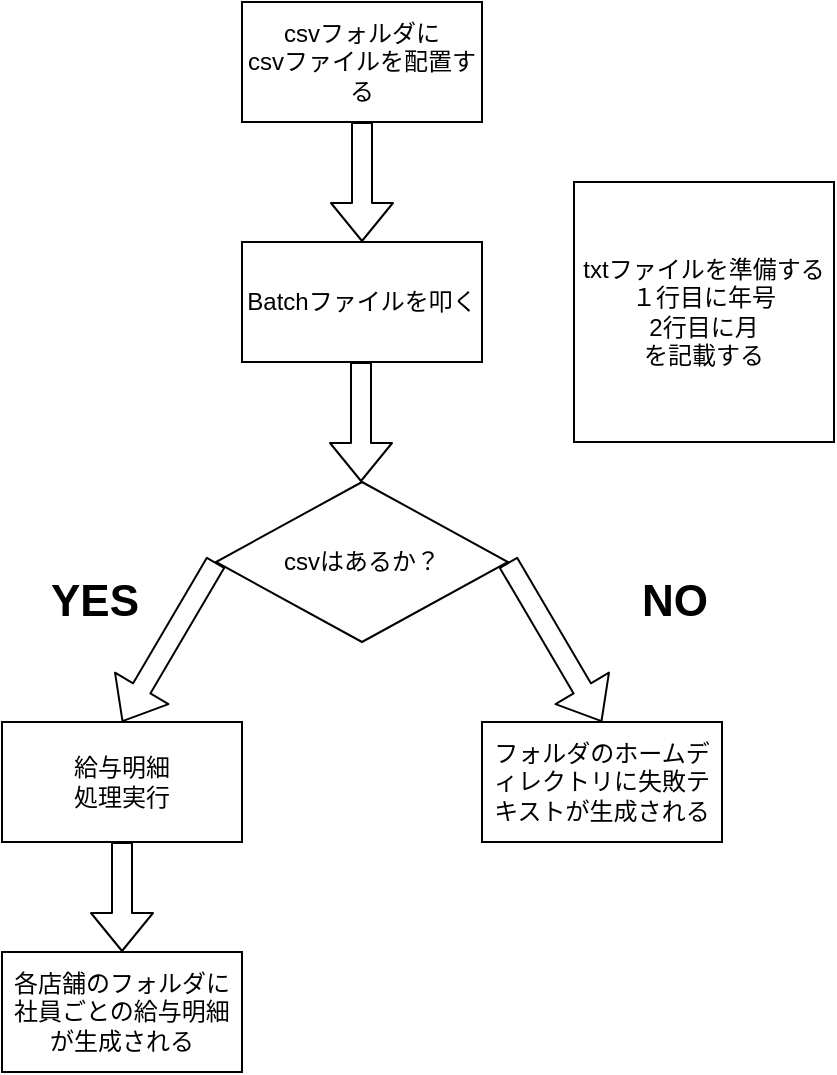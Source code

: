 <mxfile version="13.1.3">
    <diagram id="6hGFLwfOUW9BJ-s0fimq" name="Page-1">
        <mxGraphModel dx="727" dy="680" grid="1" gridSize="10" guides="1" tooltips="1" connect="1" arrows="1" fold="1" page="1" pageScale="1" pageWidth="827" pageHeight="1169" math="0" shadow="0">
            <root>
                <mxCell id="0"/>
                <mxCell id="1" parent="0"/>
                <mxCell id="2" value="csvフォルダに&lt;br&gt;csvファイルを配置する" style="rounded=0;whiteSpace=wrap;html=1;" parent="1" vertex="1">
                    <mxGeometry x="294" y="50" width="120" height="60" as="geometry"/>
                </mxCell>
                <mxCell id="3" value="Batchファイルを叩く" style="rounded=0;whiteSpace=wrap;html=1;" parent="1" vertex="1">
                    <mxGeometry x="294" y="170" width="120" height="60" as="geometry"/>
                </mxCell>
                <mxCell id="5" value="" style="shape=flexArrow;endArrow=classic;html=1;exitX=0.5;exitY=1;exitDx=0;exitDy=0;" parent="1" source="2" target="3" edge="1">
                    <mxGeometry width="50" height="50" relative="1" as="geometry">
                        <mxPoint x="390" y="370" as="sourcePoint"/>
                        <mxPoint x="440" y="320" as="targetPoint"/>
                    </mxGeometry>
                </mxCell>
                <mxCell id="6" value="給与明細&lt;br&gt;処理実行" style="rounded=0;whiteSpace=wrap;html=1;" parent="1" vertex="1">
                    <mxGeometry x="174" y="410" width="120" height="60" as="geometry"/>
                </mxCell>
                <mxCell id="7" value="" style="shape=flexArrow;endArrow=classic;html=1;exitX=0.5;exitY=1;exitDx=0;exitDy=0;" parent="1" edge="1">
                    <mxGeometry width="50" height="50" relative="1" as="geometry">
                        <mxPoint x="353.5" y="230" as="sourcePoint"/>
                        <mxPoint x="353.5" y="290" as="targetPoint"/>
                    </mxGeometry>
                </mxCell>
                <mxCell id="9" value="各店舗のフォルダに社員ごとの給与明細が生成される" style="rounded=0;whiteSpace=wrap;html=1;" parent="1" vertex="1">
                    <mxGeometry x="174" y="525" width="120" height="60" as="geometry"/>
                </mxCell>
                <mxCell id="11" value="csvはあるか？" style="rhombus;whiteSpace=wrap;html=1;" parent="1" vertex="1">
                    <mxGeometry x="281" y="290" width="146" height="80" as="geometry"/>
                </mxCell>
                <mxCell id="12" value="" style="shape=flexArrow;endArrow=classic;html=1;exitX=0;exitY=0.5;exitDx=0;exitDy=0;entryX=0.5;entryY=0;entryDx=0;entryDy=0;" parent="1" source="11" target="6" edge="1">
                    <mxGeometry width="50" height="50" relative="1" as="geometry">
                        <mxPoint x="390" y="370" as="sourcePoint"/>
                        <mxPoint x="440" y="320" as="targetPoint"/>
                    </mxGeometry>
                </mxCell>
                <mxCell id="13" value="&lt;b&gt;&lt;font style=&quot;font-size: 22px&quot;&gt;YES&lt;/font&gt;&lt;/b&gt;" style="text;html=1;align=center;verticalAlign=middle;resizable=0;points=[];autosize=1;" parent="1" vertex="1">
                    <mxGeometry x="190" y="340" width="60" height="20" as="geometry"/>
                </mxCell>
                <mxCell id="14" value="フォルダのホームディレクトリに失敗テキストが生成される" style="rounded=0;whiteSpace=wrap;html=1;" parent="1" vertex="1">
                    <mxGeometry x="414" y="410" width="120" height="60" as="geometry"/>
                </mxCell>
                <mxCell id="15" value="" style="shape=flexArrow;endArrow=classic;html=1;exitX=1;exitY=0.5;exitDx=0;exitDy=0;entryX=0.5;entryY=0;entryDx=0;entryDy=0;" parent="1" source="11" target="14" edge="1">
                    <mxGeometry width="50" height="50" relative="1" as="geometry">
                        <mxPoint x="291" y="340" as="sourcePoint"/>
                        <mxPoint x="244" y="420" as="targetPoint"/>
                    </mxGeometry>
                </mxCell>
                <mxCell id="16" value="&lt;span style=&quot;font-size: 22px&quot;&gt;&lt;b&gt;NO&lt;/b&gt;&lt;/span&gt;" style="text;html=1;align=center;verticalAlign=middle;resizable=0;points=[];autosize=1;" parent="1" vertex="1">
                    <mxGeometry x="485" y="340" width="50" height="20" as="geometry"/>
                </mxCell>
                <mxCell id="18" value="" style="shape=flexArrow;endArrow=classic;html=1;exitX=0.5;exitY=1;exitDx=0;exitDy=0;entryX=0.5;entryY=0;entryDx=0;entryDy=0;" parent="1" source="6" target="9" edge="1">
                    <mxGeometry width="50" height="50" relative="1" as="geometry">
                        <mxPoint x="390" y="370" as="sourcePoint"/>
                        <mxPoint x="440" y="320" as="targetPoint"/>
                    </mxGeometry>
                </mxCell>
                <mxCell id="19" value="txtファイルを準備する&lt;br&gt;１行目に年号&lt;br&gt;2行目に月&lt;br&gt;を記載する" style="whiteSpace=wrap;html=1;aspect=fixed;" vertex="1" parent="1">
                    <mxGeometry x="460" y="140" width="130" height="130" as="geometry"/>
                </mxCell>
            </root>
        </mxGraphModel>
    </diagram>
</mxfile>